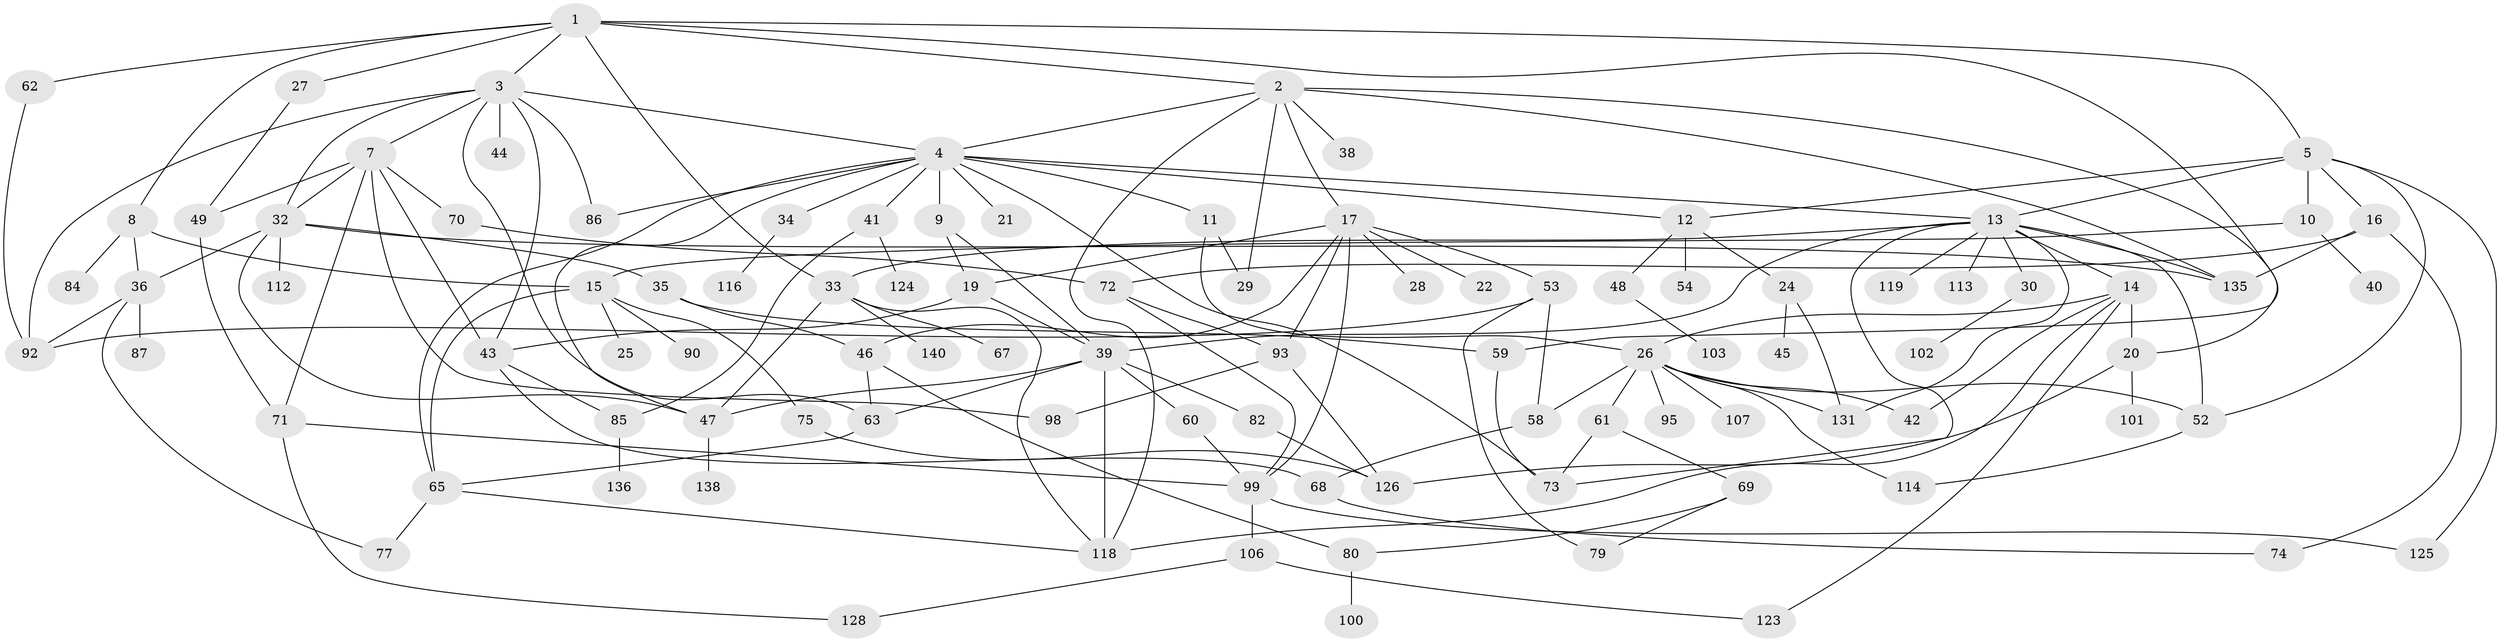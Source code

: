 // Generated by graph-tools (version 1.1) at 2025/23/03/03/25 07:23:34]
// undirected, 99 vertices, 163 edges
graph export_dot {
graph [start="1"]
  node [color=gray90,style=filled];
  1 [super="+31"];
  2 [super="+66"];
  3 [super="+76"];
  4 [super="+6"];
  5 [super="+109"];
  7 [super="+56"];
  8 [super="+37"];
  9;
  10;
  11 [super="+18"];
  12;
  13 [super="+83"];
  14 [super="+127"];
  15 [super="+78"];
  16 [super="+134"];
  17 [super="+23"];
  19;
  20;
  21;
  22;
  24;
  25;
  26 [super="+91"];
  27;
  28;
  29;
  30;
  32 [super="+121"];
  33 [super="+57"];
  34 [super="+130"];
  35 [super="+81"];
  36 [super="+51"];
  38 [super="+133"];
  39 [super="+64"];
  40;
  41;
  42;
  43 [super="+88"];
  44;
  45;
  46 [super="+105"];
  47 [super="+50"];
  48;
  49 [super="+94"];
  52 [super="+55"];
  53 [super="+96"];
  54;
  58;
  59 [super="+137"];
  60;
  61;
  62;
  63;
  65 [super="+111"];
  67 [super="+132"];
  68 [super="+129"];
  69 [super="+115"];
  70 [super="+97"];
  71 [super="+89"];
  72 [super="+120"];
  73;
  74;
  75;
  77;
  79;
  80;
  82 [super="+122"];
  84;
  85;
  86 [super="+108"];
  87;
  90;
  92;
  93 [super="+117"];
  95;
  98;
  99 [super="+104"];
  100;
  101;
  102;
  103;
  106 [super="+110"];
  107;
  112;
  113;
  114;
  116;
  118;
  119;
  123;
  124;
  125;
  126;
  128;
  131;
  135 [super="+139"];
  136;
  138;
  140;
  1 -- 2;
  1 -- 3;
  1 -- 5;
  1 -- 8;
  1 -- 27;
  1 -- 62;
  1 -- 59;
  1 -- 33;
  2 -- 4;
  2 -- 17;
  2 -- 38;
  2 -- 118;
  2 -- 135;
  2 -- 20;
  2 -- 29;
  3 -- 7;
  3 -- 44;
  3 -- 63;
  3 -- 32;
  3 -- 4;
  3 -- 43;
  3 -- 92;
  3 -- 86;
  4 -- 12;
  4 -- 13;
  4 -- 21;
  4 -- 41;
  4 -- 65;
  4 -- 73;
  4 -- 34;
  4 -- 9;
  4 -- 11;
  4 -- 47;
  4 -- 86;
  5 -- 10;
  5 -- 16;
  5 -- 52;
  5 -- 125;
  5 -- 13;
  5 -- 12;
  7 -- 32;
  7 -- 70;
  7 -- 43;
  7 -- 98;
  7 -- 71;
  7 -- 49;
  8 -- 15;
  8 -- 36;
  8 -- 84;
  9 -- 19;
  9 -- 39;
  10 -- 40;
  10 -- 15;
  11 -- 26;
  11 -- 29;
  12 -- 24;
  12 -- 48;
  12 -- 54;
  13 -- 14;
  13 -- 30;
  13 -- 135;
  13 -- 39;
  13 -- 33;
  13 -- 113;
  13 -- 131;
  13 -- 119;
  13 -- 73;
  13 -- 52;
  14 -- 20;
  14 -- 42;
  14 -- 118;
  14 -- 26;
  14 -- 123;
  15 -- 25;
  15 -- 75;
  15 -- 90;
  15 -- 65;
  16 -- 74;
  16 -- 72;
  16 -- 135;
  17 -- 22;
  17 -- 53;
  17 -- 99;
  17 -- 46;
  17 -- 19;
  17 -- 28;
  17 -- 93;
  19 -- 43;
  19 -- 39;
  20 -- 101;
  20 -- 126;
  24 -- 45;
  24 -- 131;
  26 -- 61;
  26 -- 95;
  26 -- 42;
  26 -- 114;
  26 -- 131;
  26 -- 58;
  26 -- 107;
  26 -- 52;
  27 -- 49;
  30 -- 102;
  32 -- 35;
  32 -- 36;
  32 -- 112;
  32 -- 47;
  32 -- 135;
  33 -- 140;
  33 -- 118;
  33 -- 67;
  33 -- 47;
  34 -- 116;
  35 -- 46;
  35 -- 59;
  36 -- 77;
  36 -- 92;
  36 -- 87;
  39 -- 60;
  39 -- 82;
  39 -- 63;
  39 -- 118;
  39 -- 47;
  41 -- 85;
  41 -- 124;
  43 -- 68;
  43 -- 85;
  46 -- 63;
  46 -- 80;
  47 -- 138;
  48 -- 103;
  49 -- 71;
  52 -- 114;
  53 -- 58;
  53 -- 79;
  53 -- 92;
  58 -- 68;
  59 -- 73;
  60 -- 99;
  61 -- 69;
  61 -- 73;
  62 -- 92;
  63 -- 65;
  65 -- 77;
  65 -- 118;
  68 -- 74;
  69 -- 80;
  69 -- 79;
  70 -- 72;
  71 -- 128;
  71 -- 99;
  72 -- 93;
  72 -- 99;
  75 -- 126;
  80 -- 100;
  82 -- 126;
  85 -- 136;
  93 -- 98;
  93 -- 126;
  99 -- 106;
  99 -- 125;
  106 -- 123;
  106 -- 128;
}
